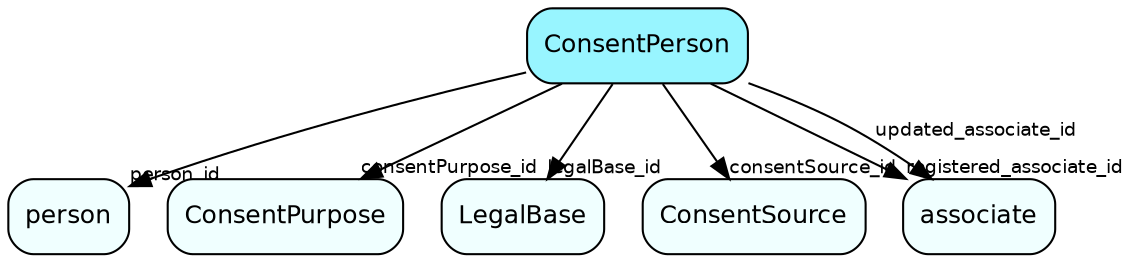 digraph ConsentPerson  {
node [shape = box style="rounded, filled" fontname = "Helvetica" fontsize = "12" ]
edge [fontname = "Helvetica" fontsize = "9"]

ConsentPerson[fillcolor = "cadetblue1"]
person[fillcolor = "azure1"]
ConsentPurpose[fillcolor = "azure1"]
LegalBase[fillcolor = "azure1"]
ConsentSource[fillcolor = "azure1"]
associate[fillcolor = "azure1"]
ConsentPerson -> person [headlabel = "person_id"]
ConsentPerson -> ConsentPurpose [headlabel = "consentPurpose_id"]
ConsentPerson -> LegalBase [headlabel = "legalBase_id"]
ConsentPerson -> ConsentSource [headlabel = "consentSource_id"]
ConsentPerson -> associate [headlabel = "registered_associate_id"]
ConsentPerson -> associate [label = "updated_associate_id"]
}
